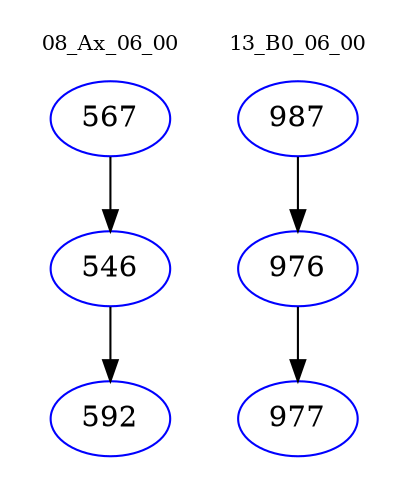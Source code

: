 digraph{
subgraph cluster_0 {
color = white
label = "08_Ax_06_00";
fontsize=10;
T0_567 [label="567", color="blue"]
T0_567 -> T0_546 [color="black"]
T0_546 [label="546", color="blue"]
T0_546 -> T0_592 [color="black"]
T0_592 [label="592", color="blue"]
}
subgraph cluster_1 {
color = white
label = "13_B0_06_00";
fontsize=10;
T1_987 [label="987", color="blue"]
T1_987 -> T1_976 [color="black"]
T1_976 [label="976", color="blue"]
T1_976 -> T1_977 [color="black"]
T1_977 [label="977", color="blue"]
}
}
